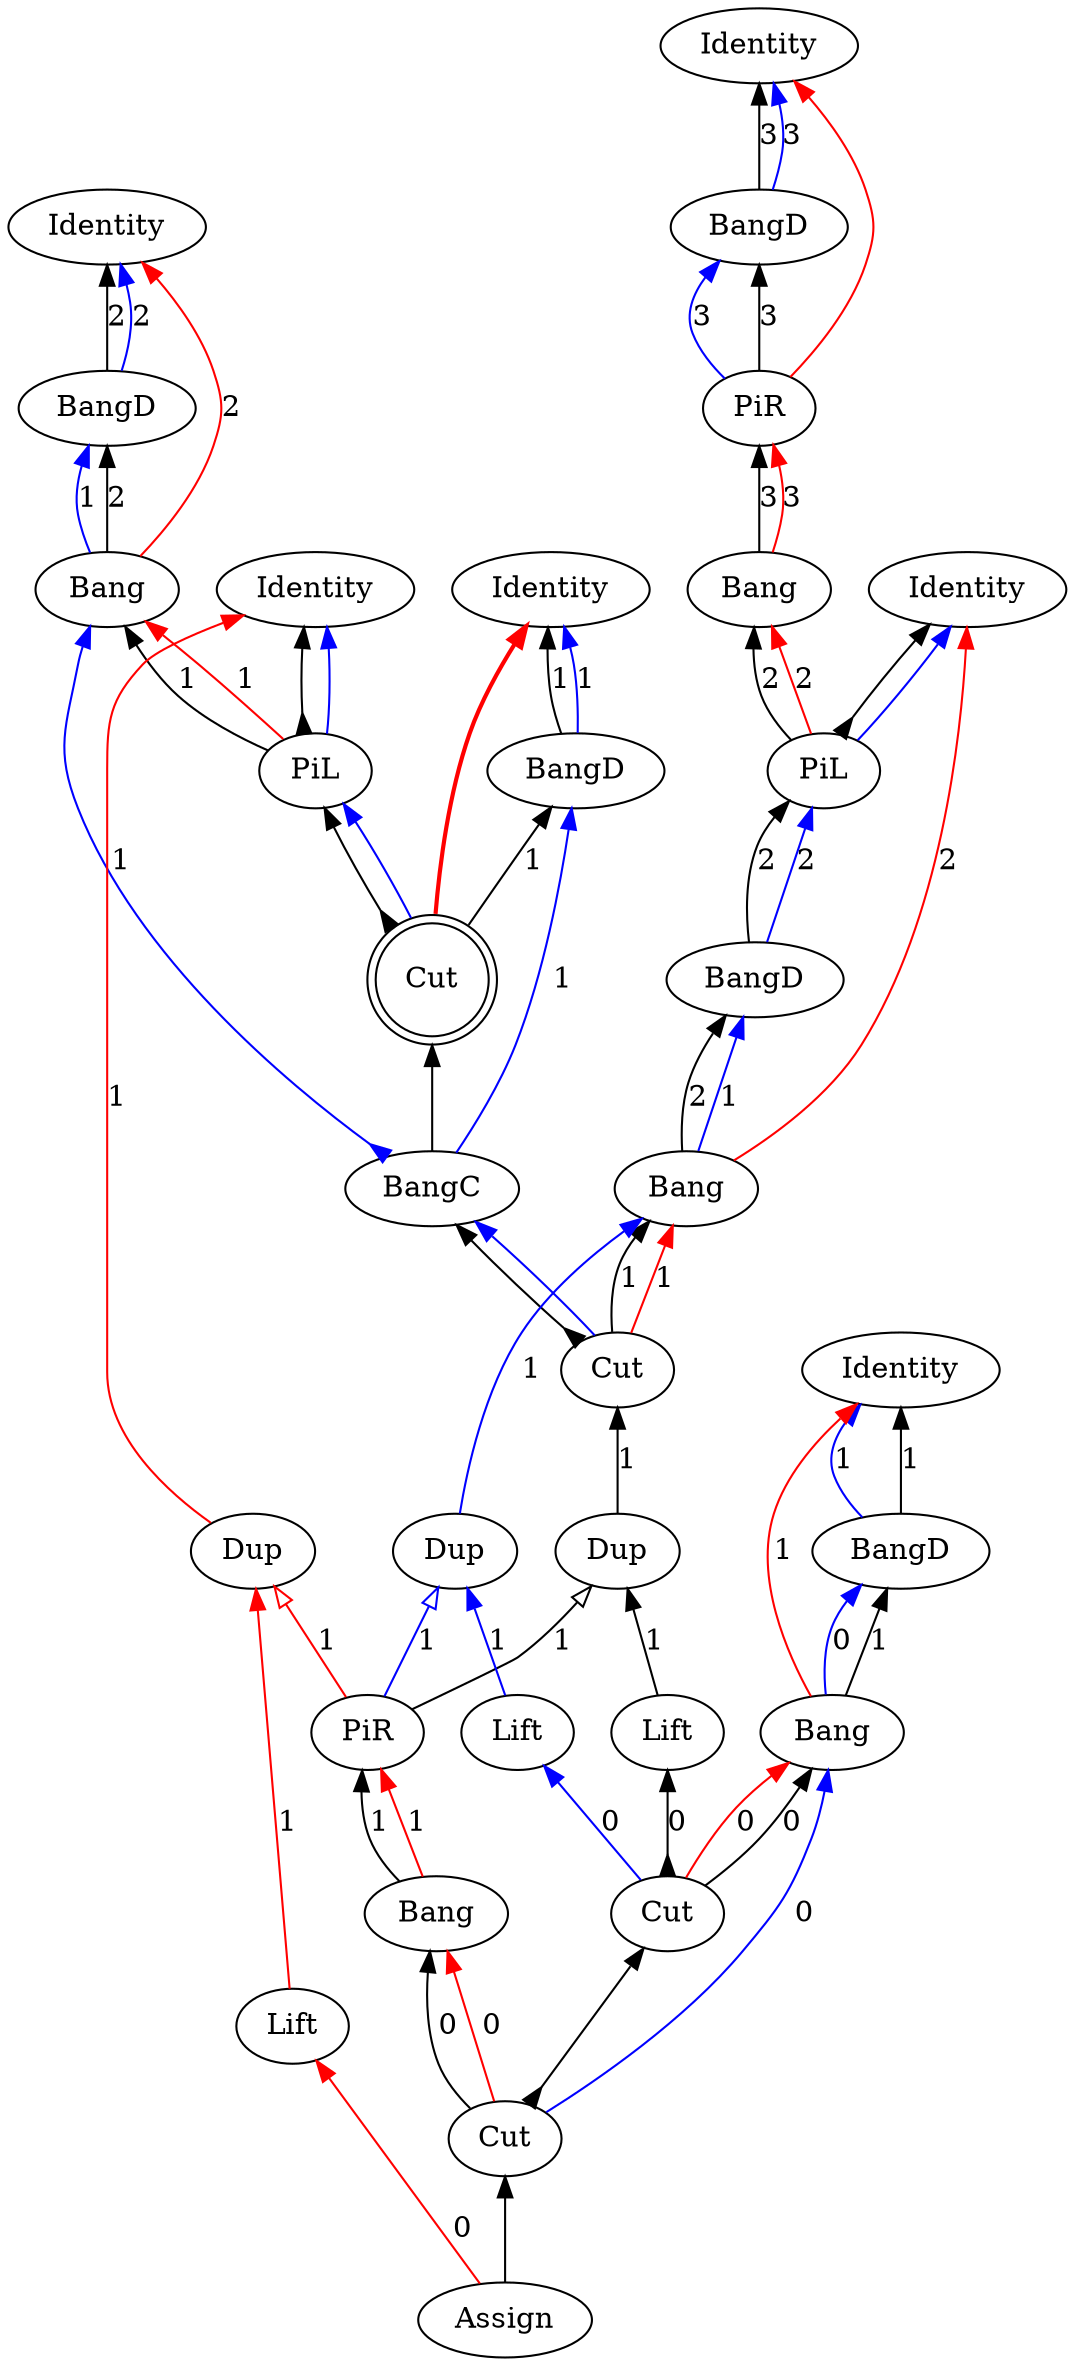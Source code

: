 digraph {
rankdir="BT"
"Identity0" [label="Identity"]
"BangD1" [label="BangD"]
"PiR2" [label="PiR"]
"Bang3" [label="Bang"]
"Identity4" [label="Identity"]
"PiL5" [label="PiL"]
"BangD6" [label="BangD"]
"Bang7" [label="Bang"]
"Identity8" [label="Identity"]
"BangD9" [label="BangD"]
"Bang10" [label="Bang"]
"Identity11" [label="Identity"]
"PiL12" [label="PiL"]
"Identity13" [label="Identity"]
"BangD14" [label="BangD"]
"Cut15" [label="Cut",shape=doublecircle]
"BangC16" [label="BangC"]
"Identity17" [label="Identity"]
"BangD18" [label="BangD"]
"Bang19" [label="Bang"]
"Assign20" [label="Assign"]
"Cut21" [label="Cut"]
"Bang22" [label="Bang"]
"Cut23" [label="Cut"]
"PiR24" [label="PiR"]
"Dup25" [label="Dup"]
"Dup26" [label="Dup"]
"Dup27" [label="Dup"]
"Lift28" [label="Lift"]
"Lift29" [label="Lift"]
"Lift30" [label="Lift"]
"Cut31" [label="Cut"]
"Bang19" -> "BangD18"[color=black,weight=5,tooltip="c_bseq24",label="1",arrowhead=normal,arrowtail=none,dir=both]
"Bang10" -> "BangD9"[color=black,weight=5,tooltip="c_bseq58",label="2",arrowhead=normal,arrowtail=none,dir=both]
"Bang7" -> "BangD6"[color=black,weight=5,tooltip="c_bseq67",label="2",arrowhead=normal,arrowtail=none,dir=both]
"Bang3" -> "PiR2"[color=black,weight=5,tooltip="c_bseq79",label="3",arrowhead=normal,arrowtail=none,dir=both]
"Bang22" -> "PiR24"[color=black,weight=5,tooltip="c_bseq91",label="1",arrowhead=normal,arrowtail=none,dir=both]
"Cut15" -> "PiL12"[color=black,weight=5,tooltip="c_lseq46",arrowhead=normal,arrowtail=inv,dir=both]
"Cut15" -> "BangD14"[color=black,weight=5,tooltip="c_rseq47",label="1",arrowhead=normal,arrowtail=none,dir=both]
"Cut31" -> "Bang19"[color=black,weight=5,tooltip="dseq20",label="0",arrowhead=normal,arrowtail=none,dir=both]
"PiL12" -> "Bang10"[color=black,weight=5,tooltip="dseq54",label="1",arrowhead=normal,arrowtail=none,dir=both]
"Cut21" -> "Bang7"[color=black,weight=5,tooltip="dseq63",label="1",arrowhead=normal,arrowtail=none,dir=both]
"PiL5" -> "Bang3"[color=black,weight=5,tooltip="dseq76",label="2",arrowhead=normal,arrowtail=none,dir=both]
"Cut23" -> "Bang22"[color=black,weight=5,tooltip="dseq93",label="0",arrowhead=normal,arrowtail=none,dir=both]
"Lift29" -> "Dup26"[color=blue,weight=2,tooltip="h101",label="1",arrowhead=normal,arrowtail=none,dir=both]
"PiR24" -> "Dup26"[color=blue,weight=2,tooltip="h105",label="1",arrowhead=onormal,arrowtail=none,dir=both]
"Cut31" -> "Lift29"[color=blue,weight=2,tooltip="h109",label="0",arrowhead=normal,arrowtail=none,dir=both]
"Dup26" -> "Bang7"[color=blue,weight=2,tooltip="h34",label="1",arrowhead=normal,arrowtail=none,dir=both]
"Bang7" -> "BangD6"[color=blue,weight=2,tooltip="hf65",label="1",arrowhead=normal,arrowtail=none,dir=both]
"BangD6" -> "PiL5"[color=black,weight=5,tooltip="hseq72",label="2",arrowhead=normal,arrowtail=none,dir=both]
"PiR2" -> "BangD1"[color=blue,weight=2,tooltip="i81",label="3",arrowhead=normal,arrowtail=none,dir=both]
"PiL12" -> "Identity11"[color=black,weight=5,tooltip="idseq55",arrowhead=normal,arrowtail=inv,dir=both]
"PiL5" -> "Identity4"[color=black,weight=5,tooltip="idseq77",arrowhead=normal,arrowtail=inv,dir=both]
"BangD1" -> "Identity0"[color=blue,weight=2,tooltip="iret84",label="3",arrowhead=normal,arrowtail=none,dir=both]
"BangD1" -> "Identity0"[color=black,weight=5,tooltip="iseq83",label="3",arrowhead=normal,arrowtail=none,dir=both]
"PiL12" -> "Identity11"[color=blue,weight=2,tooltip="lret53",arrowhead=normal,arrowtail=none,dir=both]
"PiL5" -> "Identity4"[color=blue,weight=2,tooltip="lret75",arrowhead=normal,arrowtail=none,dir=both]
"Cut15" -> "PiL12"[color=blue,weight=2,tooltip="lval48",arrowhead=normal,arrowtail=none,dir=both]
"BangD6" -> "PiL5"[color=blue,weight=2,tooltip="lval70",label="2",arrowhead=normal,arrowtail=none,dir=both]
"Cut31" -> "Bang19"[color=red,weight=2,tooltip="newrret18",label="0",arrowhead=normal,arrowtail=none,dir=both]
"PiL12" -> "Bang10"[color=red,weight=2,tooltip="newrret52",label="1",arrowhead=normal,arrowtail=none,dir=both]
"Cut21" -> "Bang7"[color=red,weight=2,tooltip="newrret61",label="1",arrowhead=normal,arrowtail=none,dir=both]
"PiL5" -> "Bang3"[color=red,weight=2,tooltip="newrret74",label="2",arrowhead=normal,arrowtail=none,dir=both]
"Cut23" -> "Bang22"[color=red,weight=2,tooltip="newrret94",label="0",arrowhead=normal,arrowtail=none,dir=both]
"Bang19" -> "Identity17"[color=red,weight=2,tooltip="newrretf23",label="1",arrowhead=normal,arrowtail=none,dir=both]
"Bang10" -> "Identity8"[color=red,weight=2,tooltip="newrretf57",label="2",arrowhead=normal,arrowtail=none,dir=both]
"Bang7" -> "Identity4"[color=red,weight=2,tooltip="newrretf66",label="2",arrowhead=normal,arrowtail=none,dir=both]
"Bang3" -> "PiR2"[color=red,weight=2,tooltip="newrretf78",label="3",arrowhead=normal,arrowtail=none,dir=both]
"Bang22" -> "PiR24"[color=red,weight=2,tooltip="newrretf92",label="1",arrowhead=normal,arrowtail=none,dir=both]
"Lift30" -> "Dup27"[color=red,weight=2,tooltip="ret102",label="1",arrowhead=normal,arrowtail=none,dir=both]
"PiR24" -> "Dup27"[color=red,weight=2,tooltip="ret106",label="1",arrowhead=onormal,arrowtail=none,dir=both]
"Assign20" -> "Lift30"[color=red,weight=2,tooltip="ret110",label="0",arrowhead=normal,arrowtail=none,dir=both]
"Dup27" -> "Identity11"[color=red,weight=2,tooltip="ret42",label="1",arrowhead=normal,arrowtail=none,dir=both]
"PiR2" -> "Identity0"[color=red,weight=2,tooltip="ret82",arrowhead=normal,arrowtail=none,dir=both]
"Assign20" -> "Cut23"[color=black,weight=5,tooltip="retseq0",arrowhead=normal,arrowtail=none,dir=both]
"Cut15" -> "Identity13"[color=red,weight=2,tooltip="rval49",arrowhead=normal,arrowtail=none,penwidth=2,dir=both]
"Lift28" -> "Dup25"[color=black,weight=5,tooltip="seq100",label="1",arrowhead=normal,arrowtail=none,dir=both]
"PiR24" -> "Dup25"[color=black,weight=5,tooltip="seq104",label="1",arrowhead=onormal,arrowtail=none,dir=both]
"Cut31" -> "Lift28"[color=black,weight=5,tooltip="seq108",label="0",arrowhead=normal,arrowtail=inv,dir=both]
"Dup25" -> "Cut21"[color=black,weight=5,tooltip="seq33",label="1",arrowhead=normal,arrowtail=none,dir=both]
"Cut21" -> "BangC16"[color=black,weight=5,tooltip="seq40",arrowhead=normal,arrowtail=inv,dir=both]
"BangC16" -> "Cut15"[color=black,weight=5,tooltip="seq45",arrowhead=normal,arrowtail=none,dir=both]
"PiR2" -> "BangD1"[color=black,weight=5,tooltip="seq80",label="3",arrowhead=normal,arrowtail=none,dir=both]
"Cut23" -> "Cut31"[color=black,weight=5,tooltip="seqBC95",arrowhead=normal,arrowtail=inv,dir=both]
"Cut23" -> "Bang19"[color=blue,weight=2,tooltip="xB10",label="0",arrowhead=normal,arrowtail=none,dir=both]
"Bang19" -> "BangD18"[color=blue,weight=2,tooltip="xBf22",label="0",arrowhead=normal,arrowtail=none,dir=both]
"BangD18" -> "Identity17"[color=blue,weight=2,tooltip="xret26",label="1",arrowhead=normal,arrowtail=none,dir=both]
"BangD18" -> "Identity17"[color=black,weight=5,tooltip="xseq25",label="1",arrowhead=normal,arrowtail=none,dir=both]
"Cut21" -> "BangC16"[color=blue,weight=2,tooltip="y41",arrowhead=normal,arrowtail=none,dir=both]
"BangC16" -> "BangD14"[color=blue,weight=2,tooltip="yA43",label="1",arrowhead=normal,arrowtail=none,dir=both]
"BangC16" -> "Bang10"[color=blue,weight=2,tooltip="yB44",label="1",arrowhead=normal,arrowtail=inv,dir=both]
"Bang10" -> "BangD9"[color=blue,weight=2,tooltip="yBf56",label="1",arrowhead=normal,arrowtail=none,dir=both]
"BangD14" -> "Identity13"[color=blue,weight=2,tooltip="yret51",label="1",arrowhead=normal,arrowtail=none,dir=both]
"BangD9" -> "Identity8"[color=blue,weight=2,tooltip="yret60",label="2",arrowhead=normal,arrowtail=none,dir=both]
"BangD14" -> "Identity13"[color=black,weight=5,tooltip="yseq50",label="1",arrowhead=normal,arrowtail=none,dir=both]
"BangD9" -> "Identity8"[color=black,weight=5,tooltip="yseq59",label="2",arrowhead=normal,arrowtail=none,dir=both]
}
